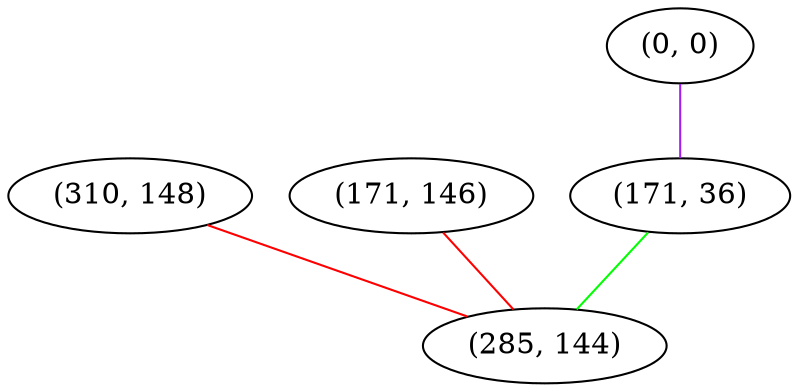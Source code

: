 graph "" {
"(310, 148)";
"(171, 146)";
"(0, 0)";
"(171, 36)";
"(285, 144)";
"(310, 148)" -- "(285, 144)"  [color=red, key=0, weight=1];
"(171, 146)" -- "(285, 144)"  [color=red, key=0, weight=1];
"(0, 0)" -- "(171, 36)"  [color=purple, key=0, weight=4];
"(171, 36)" -- "(285, 144)"  [color=green, key=0, weight=2];
}
